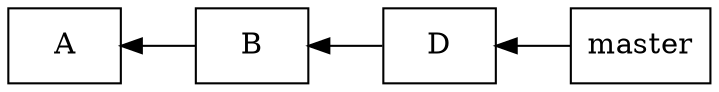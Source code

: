 digraph G {
  rankdir=RL

  node [shape=rectangle,style="fill=green!20"]
  A
  B
  D

  node [shape=rectangle,style="fill=yellow!20"]
  master

  B -> A
  D -> B
  master -> D
}